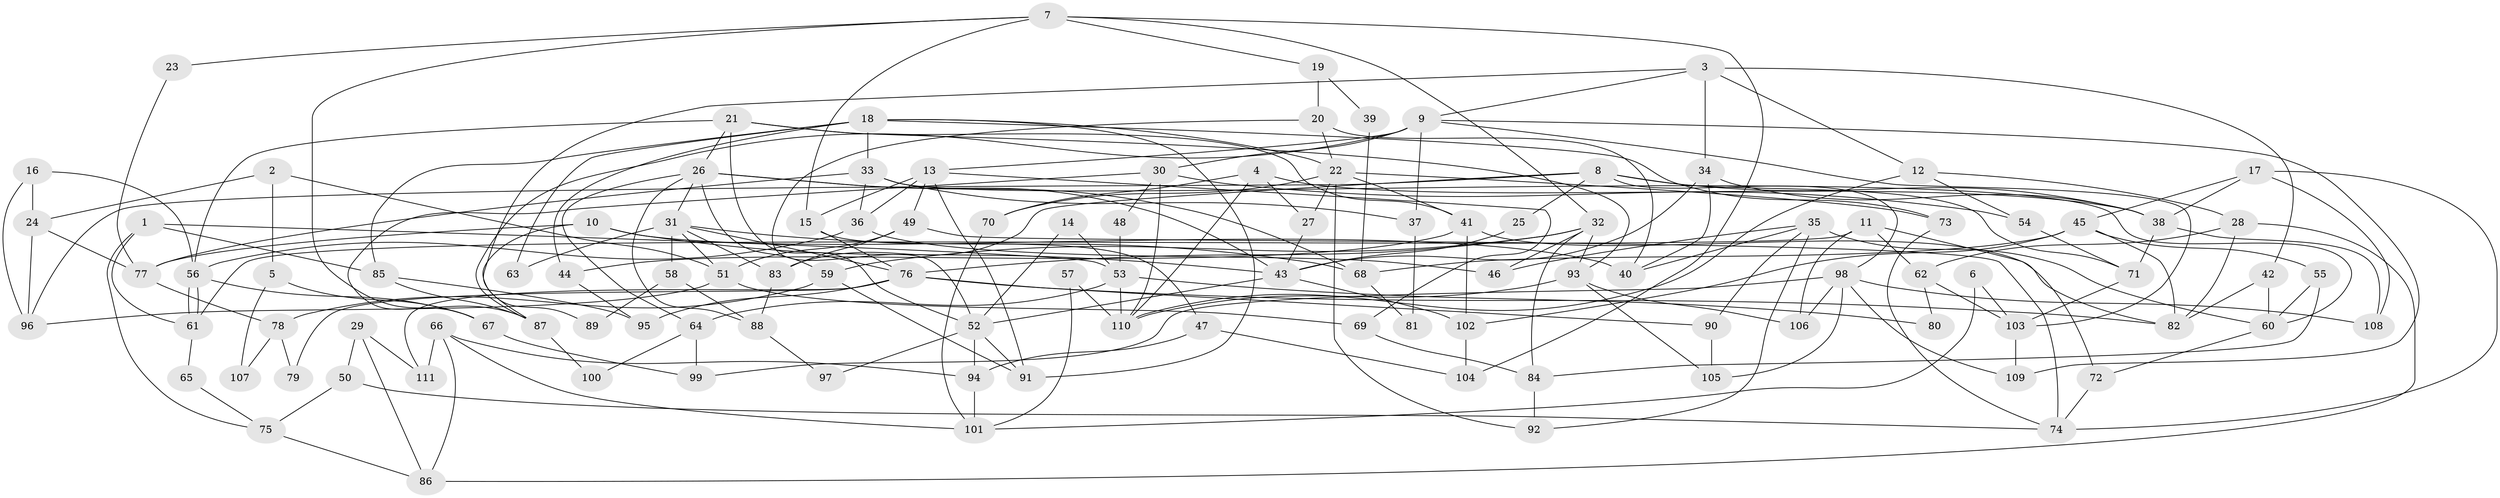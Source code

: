 // coarse degree distribution, {4: 0.18055555555555555, 7: 0.08333333333333333, 5: 0.1388888888888889, 2: 0.18055555555555555, 10: 0.013888888888888888, 8: 0.06944444444444445, 9: 0.06944444444444445, 3: 0.1527777777777778, 6: 0.09722222222222222, 12: 0.013888888888888888}
// Generated by graph-tools (version 1.1) at 2025/41/03/06/25 10:41:53]
// undirected, 111 vertices, 222 edges
graph export_dot {
graph [start="1"]
  node [color=gray90,style=filled];
  1;
  2;
  3;
  4;
  5;
  6;
  7;
  8;
  9;
  10;
  11;
  12;
  13;
  14;
  15;
  16;
  17;
  18;
  19;
  20;
  21;
  22;
  23;
  24;
  25;
  26;
  27;
  28;
  29;
  30;
  31;
  32;
  33;
  34;
  35;
  36;
  37;
  38;
  39;
  40;
  41;
  42;
  43;
  44;
  45;
  46;
  47;
  48;
  49;
  50;
  51;
  52;
  53;
  54;
  55;
  56;
  57;
  58;
  59;
  60;
  61;
  62;
  63;
  64;
  65;
  66;
  67;
  68;
  69;
  70;
  71;
  72;
  73;
  74;
  75;
  76;
  77;
  78;
  79;
  80;
  81;
  82;
  83;
  84;
  85;
  86;
  87;
  88;
  89;
  90;
  91;
  92;
  93;
  94;
  95;
  96;
  97;
  98;
  99;
  100;
  101;
  102;
  103;
  104;
  105;
  106;
  107;
  108;
  109;
  110;
  111;
  1 -- 53;
  1 -- 85;
  1 -- 61;
  1 -- 75;
  2 -- 24;
  2 -- 51;
  2 -- 5;
  3 -- 34;
  3 -- 42;
  3 -- 9;
  3 -- 12;
  3 -- 89;
  4 -- 110;
  4 -- 38;
  4 -- 27;
  4 -- 70;
  5 -- 67;
  5 -- 107;
  6 -- 101;
  6 -- 103;
  7 -- 32;
  7 -- 15;
  7 -- 19;
  7 -- 23;
  7 -- 87;
  7 -- 104;
  8 -- 83;
  8 -- 98;
  8 -- 25;
  8 -- 38;
  8 -- 71;
  8 -- 96;
  9 -- 109;
  9 -- 13;
  9 -- 30;
  9 -- 37;
  9 -- 87;
  9 -- 103;
  10 -- 87;
  10 -- 43;
  10 -- 40;
  10 -- 77;
  11 -- 61;
  11 -- 62;
  11 -- 72;
  11 -- 106;
  12 -- 110;
  12 -- 28;
  12 -- 54;
  13 -- 36;
  13 -- 15;
  13 -- 49;
  13 -- 69;
  13 -- 91;
  14 -- 53;
  14 -- 52;
  15 -- 76;
  15 -- 47;
  16 -- 24;
  16 -- 96;
  16 -- 56;
  17 -- 38;
  17 -- 74;
  17 -- 45;
  17 -- 108;
  18 -- 22;
  18 -- 91;
  18 -- 33;
  18 -- 44;
  18 -- 63;
  18 -- 73;
  18 -- 85;
  19 -- 20;
  19 -- 39;
  20 -- 40;
  20 -- 52;
  20 -- 22;
  21 -- 52;
  21 -- 56;
  21 -- 26;
  21 -- 41;
  21 -- 93;
  22 -- 41;
  22 -- 27;
  22 -- 70;
  22 -- 73;
  22 -- 92;
  23 -- 77;
  24 -- 96;
  24 -- 77;
  25 -- 43;
  26 -- 68;
  26 -- 31;
  26 -- 43;
  26 -- 59;
  26 -- 64;
  26 -- 88;
  27 -- 43;
  28 -- 82;
  28 -- 62;
  28 -- 86;
  29 -- 50;
  29 -- 111;
  29 -- 86;
  30 -- 54;
  30 -- 48;
  30 -- 67;
  30 -- 110;
  31 -- 76;
  31 -- 51;
  31 -- 58;
  31 -- 63;
  31 -- 68;
  31 -- 83;
  32 -- 59;
  32 -- 93;
  32 -- 46;
  32 -- 76;
  32 -- 84;
  33 -- 36;
  33 -- 37;
  33 -- 60;
  33 -- 77;
  34 -- 43;
  34 -- 40;
  34 -- 38;
  35 -- 60;
  35 -- 92;
  35 -- 40;
  35 -- 46;
  35 -- 90;
  36 -- 46;
  36 -- 56;
  37 -- 81;
  38 -- 71;
  38 -- 108;
  39 -- 68;
  41 -- 82;
  41 -- 44;
  41 -- 102;
  42 -- 82;
  42 -- 60;
  43 -- 52;
  43 -- 102;
  44 -- 95;
  45 -- 102;
  45 -- 55;
  45 -- 68;
  45 -- 82;
  47 -- 104;
  47 -- 94;
  48 -- 53;
  49 -- 51;
  49 -- 74;
  49 -- 83;
  50 -- 74;
  50 -- 75;
  51 -- 69;
  51 -- 96;
  52 -- 94;
  52 -- 91;
  52 -- 97;
  53 -- 64;
  53 -- 110;
  53 -- 80;
  54 -- 71;
  55 -- 60;
  55 -- 84;
  56 -- 61;
  56 -- 61;
  56 -- 67;
  57 -- 110;
  57 -- 101;
  58 -- 88;
  58 -- 89;
  59 -- 91;
  59 -- 78;
  60 -- 72;
  61 -- 65;
  62 -- 103;
  62 -- 80;
  64 -- 99;
  64 -- 100;
  65 -- 75;
  66 -- 86;
  66 -- 101;
  66 -- 94;
  66 -- 111;
  67 -- 99;
  68 -- 81;
  69 -- 84;
  70 -- 101;
  71 -- 103;
  72 -- 74;
  73 -- 74;
  75 -- 86;
  76 -- 95;
  76 -- 79;
  76 -- 82;
  76 -- 90;
  76 -- 111;
  77 -- 78;
  78 -- 79;
  78 -- 107;
  83 -- 88;
  84 -- 92;
  85 -- 87;
  85 -- 95;
  87 -- 100;
  88 -- 97;
  90 -- 105;
  93 -- 105;
  93 -- 106;
  93 -- 110;
  94 -- 101;
  98 -- 108;
  98 -- 106;
  98 -- 99;
  98 -- 105;
  98 -- 109;
  102 -- 104;
  103 -- 109;
}
